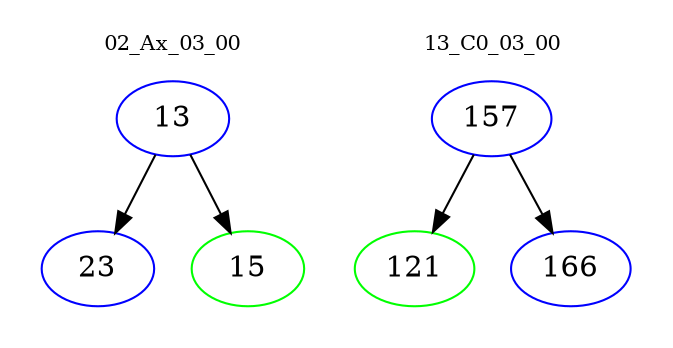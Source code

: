 digraph{
subgraph cluster_0 {
color = white
label = "02_Ax_03_00";
fontsize=10;
T0_13 [label="13", color="blue"]
T0_13 -> T0_23 [color="black"]
T0_23 [label="23", color="blue"]
T0_13 -> T0_15 [color="black"]
T0_15 [label="15", color="green"]
}
subgraph cluster_1 {
color = white
label = "13_C0_03_00";
fontsize=10;
T1_157 [label="157", color="blue"]
T1_157 -> T1_121 [color="black"]
T1_121 [label="121", color="green"]
T1_157 -> T1_166 [color="black"]
T1_166 [label="166", color="blue"]
}
}
